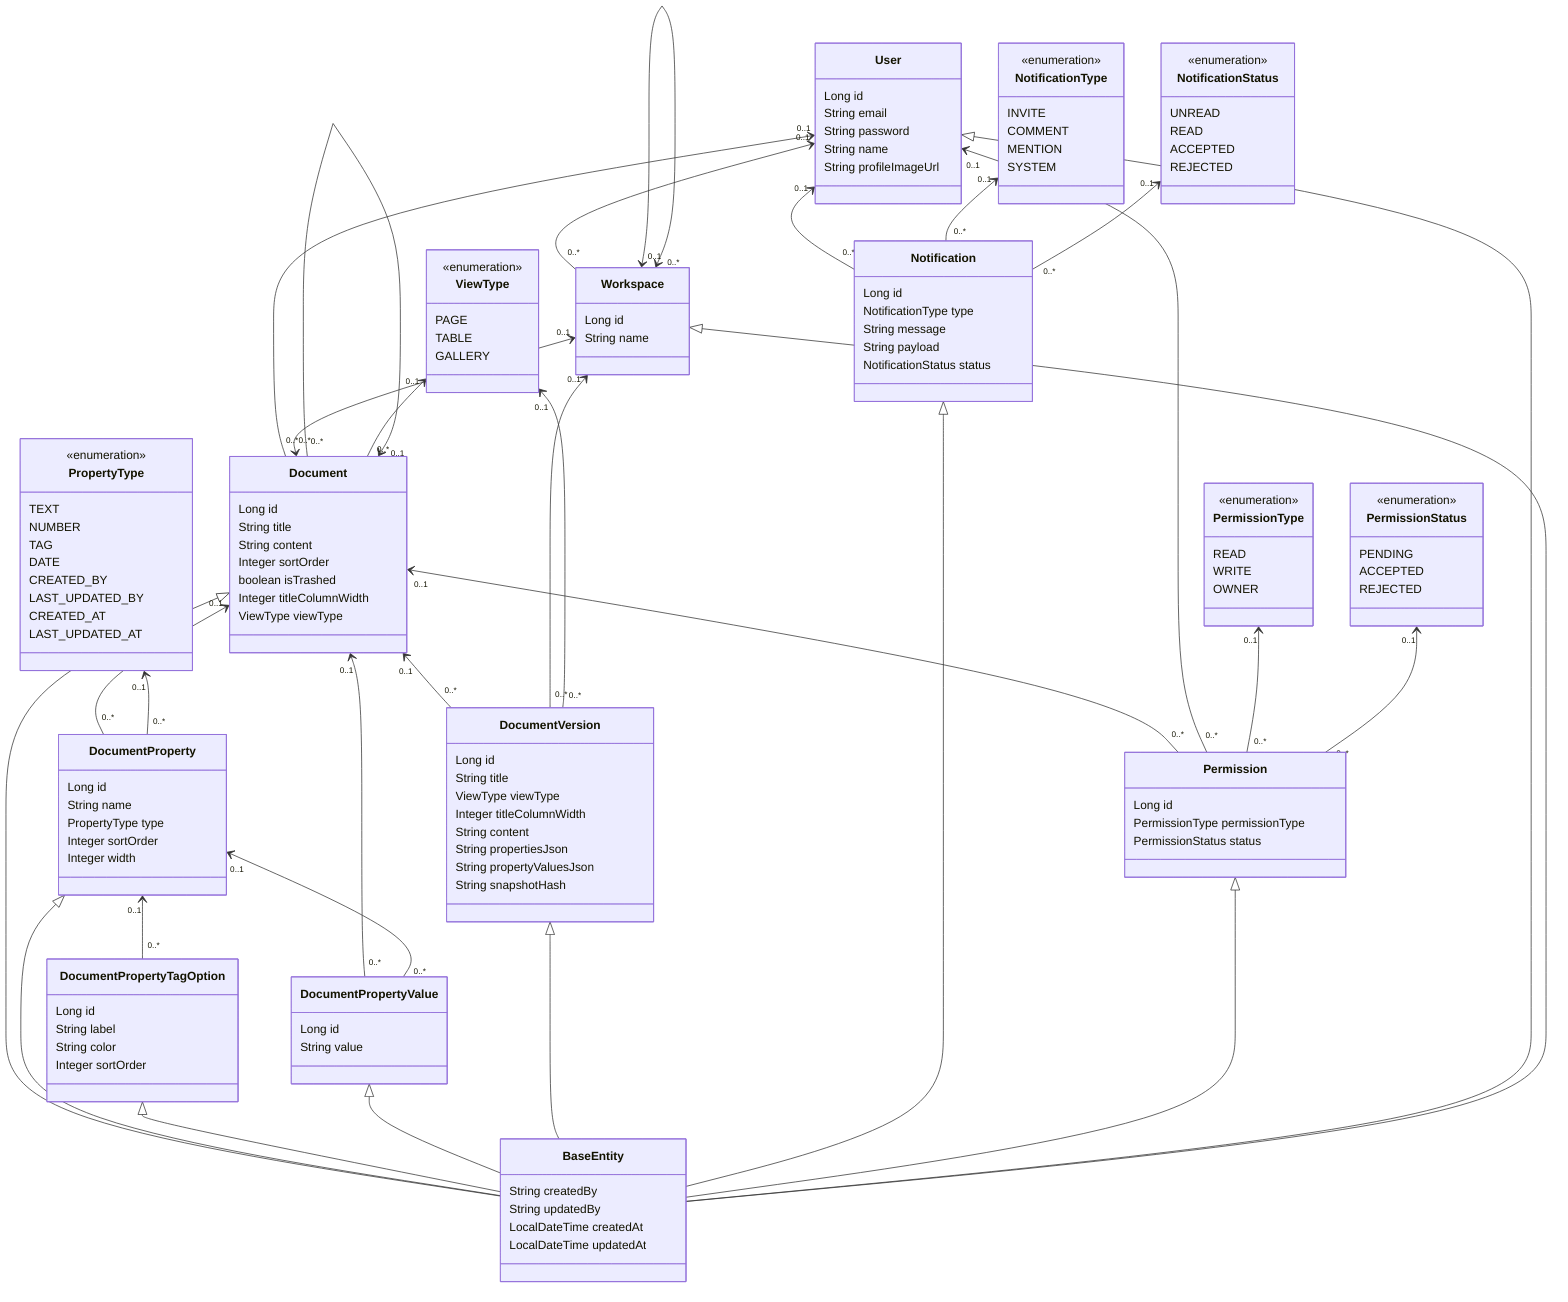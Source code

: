 classDiagram
direction BT
class BaseEntity {
    String  createdBy
    String  updatedBy
    LocalDateTime  createdAt
    LocalDateTime  updatedAt
}
class Document {
    Long  id
    String  title
    String  content
    Integer  sortOrder
    boolean  isTrashed
    Integer  titleColumnWidth
    ViewType  viewType
}
class DocumentProperty {
    Long  id
    String  name
    PropertyType  type
    Integer  sortOrder
    Integer  width
}
class DocumentPropertyTagOption {
    Long  id
    String  label
    String  color
    Integer  sortOrder
}
class DocumentPropertyValue {
    Long  id
    String  value
}
class DocumentVersion {
    Long  id
    String  title
    ViewType  viewType
    Integer  titleColumnWidth
    String  content
    String  propertiesJson
    String  propertyValuesJson
    String  snapshotHash
}
class Notification {
    Long  id
    NotificationType  type
    String  message
    String  payload
    NotificationStatus  status
}
class Permission {
    Long  id
    PermissionType  permissionType
    PermissionStatus  status
}
class User {
    Long  id
    String  email
    String  password
    String  name
    String  profileImageUrl
}
class Workspace {
    Long  id
    String  name
}
class ViewType {
    <<enumeration>>
    PAGE
    TABLE
    GALLERY
}
class PropertyType {
    <<enumeration>>
    TEXT
    NUMBER
    TAG
    DATE
    CREATED_BY
    LAST_UPDATED_BY
    CREATED_AT
    LAST_UPDATED_AT
}
class PermissionType {
    <<enumeration>>
    READ
    WRITE
    OWNER
}
class PermissionStatus {
    <<enumeration>>
    PENDING
    ACCEPTED
    REJECTED
}
class NotificationType {
    <<enumeration>>
    INVITE
    COMMENT
    MENTION
    SYSTEM
}
class NotificationStatus {
    <<enumeration>>
    UNREAD
    READ
    ACCEPTED
    REJECTED
}

BaseEntity  --|>  Document 
BaseEntity  --|>  DocumentProperty 
BaseEntity  --|>  DocumentPropertyTagOption 
BaseEntity  --|>  DocumentPropertyValue 
BaseEntity  --|>  DocumentVersion 
BaseEntity  --|>  Notification 
BaseEntity  --|>  Permission 
BaseEntity  --|>  User 
BaseEntity  --|>  Workspace 

Document "0..*" --> "0..1" User 
Document "0..*" <--> "0..1" Workspace 
Document "0..*" --> "0..1" Document 
Document "0..*" --> "0..1" ViewType 
DocumentProperty "0..*" --> "0..1" Document 
DocumentProperty "0..*" --> "0..1" PropertyType 
DocumentPropertyTagOption "0..*" --> "0..1" DocumentProperty 
DocumentPropertyValue "0..*" --> "0..1" Document 
DocumentPropertyValue "0..*" --> "0..1" DocumentProperty 
DocumentVersion "0..*" --> "0..1" Document 
DocumentVersion "0..*" --> "0..1" Workspace 
DocumentVersion "0..*" --> "0..1" ViewType 
Notification "0..*" --> "0..1" User 
Notification "0..*" --> "0..1" NotificationType 
Notification "0..*" --> "0..1" NotificationStatus 
Permission "0..*" --> "0..1" Document 
Permission "0..*" --> "0..1" User 
Permission "0..*" --> "0..1" PermissionType 
Permission "0..*" --> "0..1" PermissionStatus 
Workspace "0..*" --> "0..1" User 
Workspace "0..1" <--> "0..*" Workspace